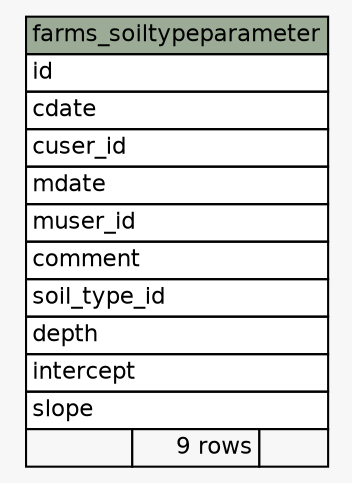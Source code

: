 // dot 2.34.0 on Mac OS X 10.9.1
// SchemaSpy rev Unknown
digraph "farms_soiltypeparameter" {
  graph [
    rankdir="RL"
    bgcolor="#f7f7f7"
    nodesep="0.18"
    ranksep="0.46"
    fontname="Helvetica"
    fontsize="11"
  ];
  node [
    fontname="Helvetica"
    fontsize="11"
    shape="plaintext"
  ];
  edge [
    arrowsize="0.8"
  ];
  "farms_soiltypeparameter" [
    label=<
    <TABLE BORDER="0" CELLBORDER="1" CELLSPACING="0" BGCOLOR="#ffffff">
      <TR><TD COLSPAN="3" BGCOLOR="#9bab96" ALIGN="CENTER">farms_soiltypeparameter</TD></TR>
      <TR><TD PORT="id" COLSPAN="3" ALIGN="LEFT">id</TD></TR>
      <TR><TD PORT="cdate" COLSPAN="3" ALIGN="LEFT">cdate</TD></TR>
      <TR><TD PORT="cuser_id" COLSPAN="3" ALIGN="LEFT">cuser_id</TD></TR>
      <TR><TD PORT="mdate" COLSPAN="3" ALIGN="LEFT">mdate</TD></TR>
      <TR><TD PORT="muser_id" COLSPAN="3" ALIGN="LEFT">muser_id</TD></TR>
      <TR><TD PORT="comment" COLSPAN="3" ALIGN="LEFT">comment</TD></TR>
      <TR><TD PORT="soil_type_id" COLSPAN="3" ALIGN="LEFT">soil_type_id</TD></TR>
      <TR><TD PORT="depth" COLSPAN="3" ALIGN="LEFT">depth</TD></TR>
      <TR><TD PORT="intercept" COLSPAN="3" ALIGN="LEFT">intercept</TD></TR>
      <TR><TD PORT="slope" COLSPAN="3" ALIGN="LEFT">slope</TD></TR>
      <TR><TD ALIGN="LEFT" BGCOLOR="#f7f7f7">  </TD><TD ALIGN="RIGHT" BGCOLOR="#f7f7f7">9 rows</TD><TD ALIGN="RIGHT" BGCOLOR="#f7f7f7">  </TD></TR>
    </TABLE>>
    URL="tables/farms_soiltypeparameter.html"
    tooltip="farms_soiltypeparameter"
  ];
}
